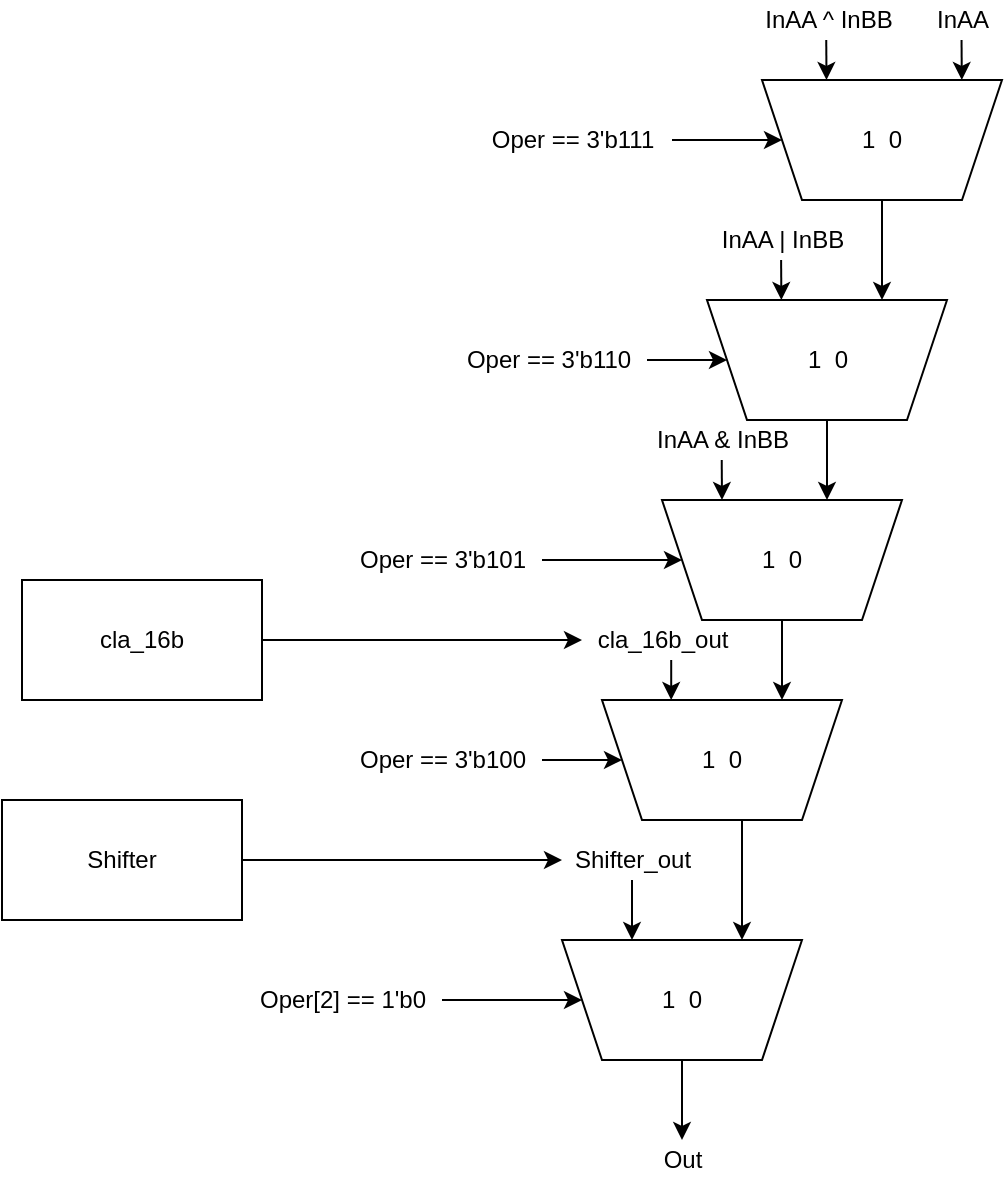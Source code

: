 <mxfile version="16.5.6" type="github">
  <diagram id="YD-U70I8awbXt-79FAHw" name="Page-1">
    <mxGraphModel dx="702" dy="1122" grid="1" gridSize="10" guides="1" tooltips="1" connect="1" arrows="1" fold="1" page="1" pageScale="1" pageWidth="1654" pageHeight="2336" math="0" shadow="0">
      <root>
        <mxCell id="0" />
        <mxCell id="1" parent="0" />
        <mxCell id="c6nmPjCU_6RG-IFTGdHf-1" value="1&lt;span style=&quot;white-space: pre&quot;&gt;	&lt;/span&gt;&lt;span style=&quot;white-space: pre&quot;&gt;	&lt;/span&gt;0" style="shape=trapezoid;perimeter=trapezoidPerimeter;whiteSpace=wrap;html=1;fixedSize=1;direction=west;" vertex="1" parent="1">
          <mxGeometry x="900" y="870" width="120" height="60" as="geometry" />
        </mxCell>
        <mxCell id="c6nmPjCU_6RG-IFTGdHf-3" value="" style="edgeStyle=orthogonalEdgeStyle;rounded=0;orthogonalLoop=1;jettySize=auto;html=1;" edge="1" parent="1" source="c6nmPjCU_6RG-IFTGdHf-2" target="c6nmPjCU_6RG-IFTGdHf-1">
          <mxGeometry relative="1" as="geometry" />
        </mxCell>
        <mxCell id="c6nmPjCU_6RG-IFTGdHf-2" value="Oper[2] == 1&#39;b0" style="text;html=1;align=center;verticalAlign=middle;resizable=0;points=[];autosize=1;strokeColor=none;fillColor=none;" vertex="1" parent="1">
          <mxGeometry x="740" y="890" width="100" height="20" as="geometry" />
        </mxCell>
        <mxCell id="c6nmPjCU_6RG-IFTGdHf-4" value="" style="endArrow=classic;html=1;rounded=0;exitX=0.5;exitY=0;exitDx=0;exitDy=0;" edge="1" parent="1" source="c6nmPjCU_6RG-IFTGdHf-1">
          <mxGeometry width="50" height="50" relative="1" as="geometry">
            <mxPoint x="950" y="1010" as="sourcePoint" />
            <mxPoint x="960" y="970" as="targetPoint" />
          </mxGeometry>
        </mxCell>
        <mxCell id="c6nmPjCU_6RG-IFTGdHf-15" value="" style="edgeStyle=orthogonalEdgeStyle;rounded=0;orthogonalLoop=1;jettySize=auto;html=1;entryX=0.25;entryY=1;entryDx=0;entryDy=0;" edge="1" parent="1" source="c6nmPjCU_6RG-IFTGdHf-5" target="c6nmPjCU_6RG-IFTGdHf-1">
          <mxGeometry relative="1" as="geometry">
            <Array as="points">
              <mxPoint x="990" y="840" />
              <mxPoint x="990" y="840" />
            </Array>
          </mxGeometry>
        </mxCell>
        <mxCell id="c6nmPjCU_6RG-IFTGdHf-5" value="1&lt;span style=&quot;white-space: pre&quot;&gt;	&lt;/span&gt;&lt;span style=&quot;white-space: pre&quot;&gt;	&lt;/span&gt;0" style="shape=trapezoid;perimeter=trapezoidPerimeter;whiteSpace=wrap;html=1;fixedSize=1;direction=west;" vertex="1" parent="1">
          <mxGeometry x="920" y="750" width="120" height="60" as="geometry" />
        </mxCell>
        <mxCell id="c6nmPjCU_6RG-IFTGdHf-7" value="" style="edgeStyle=orthogonalEdgeStyle;rounded=0;orthogonalLoop=1;jettySize=auto;html=1;" edge="1" parent="1" source="c6nmPjCU_6RG-IFTGdHf-6" target="c6nmPjCU_6RG-IFTGdHf-5">
          <mxGeometry relative="1" as="geometry" />
        </mxCell>
        <mxCell id="c6nmPjCU_6RG-IFTGdHf-6" value="Oper == 3&#39;b100" style="text;html=1;align=center;verticalAlign=middle;resizable=0;points=[];autosize=1;strokeColor=none;fillColor=none;" vertex="1" parent="1">
          <mxGeometry x="790" y="770" width="100" height="20" as="geometry" />
        </mxCell>
        <mxCell id="c6nmPjCU_6RG-IFTGdHf-8" value="1&lt;span style=&quot;white-space: pre&quot;&gt;	&lt;/span&gt;&lt;span style=&quot;white-space: pre&quot;&gt;	&lt;/span&gt;0" style="shape=trapezoid;perimeter=trapezoidPerimeter;whiteSpace=wrap;html=1;fixedSize=1;direction=west;" vertex="1" parent="1">
          <mxGeometry x="950" y="650" width="120" height="60" as="geometry" />
        </mxCell>
        <mxCell id="c6nmPjCU_6RG-IFTGdHf-9" value="" style="edgeStyle=orthogonalEdgeStyle;rounded=0;orthogonalLoop=1;jettySize=auto;html=1;" edge="1" parent="1" source="c6nmPjCU_6RG-IFTGdHf-10" target="c6nmPjCU_6RG-IFTGdHf-8">
          <mxGeometry relative="1" as="geometry" />
        </mxCell>
        <mxCell id="c6nmPjCU_6RG-IFTGdHf-10" value="Oper == 3&#39;b101" style="text;html=1;align=center;verticalAlign=middle;resizable=0;points=[];autosize=1;strokeColor=none;fillColor=none;" vertex="1" parent="1">
          <mxGeometry x="790" y="670" width="100" height="20" as="geometry" />
        </mxCell>
        <mxCell id="c6nmPjCU_6RG-IFTGdHf-11" value="" style="endArrow=classic;html=1;rounded=0;exitX=0.5;exitY=0;exitDx=0;exitDy=0;" edge="1" parent="1" source="c6nmPjCU_6RG-IFTGdHf-8">
          <mxGeometry width="50" height="50" relative="1" as="geometry">
            <mxPoint x="1000" y="790" as="sourcePoint" />
            <mxPoint x="1010" y="750" as="targetPoint" />
          </mxGeometry>
        </mxCell>
        <mxCell id="c6nmPjCU_6RG-IFTGdHf-19" value="" style="edgeStyle=orthogonalEdgeStyle;rounded=0;orthogonalLoop=1;jettySize=auto;html=1;" edge="1" parent="1" source="c6nmPjCU_6RG-IFTGdHf-12">
          <mxGeometry relative="1" as="geometry">
            <mxPoint x="1032.5" y="650" as="targetPoint" />
            <Array as="points">
              <mxPoint x="1032.5" y="640" />
              <mxPoint x="1032.5" y="640" />
            </Array>
          </mxGeometry>
        </mxCell>
        <mxCell id="c6nmPjCU_6RG-IFTGdHf-12" value="1&lt;span style=&quot;white-space: pre&quot;&gt;	&lt;/span&gt;&lt;span style=&quot;white-space: pre&quot;&gt;	&lt;/span&gt;0" style="shape=trapezoid;perimeter=trapezoidPerimeter;whiteSpace=wrap;html=1;fixedSize=1;direction=west;" vertex="1" parent="1">
          <mxGeometry x="972.5" y="550" width="120" height="60" as="geometry" />
        </mxCell>
        <mxCell id="c6nmPjCU_6RG-IFTGdHf-13" value="" style="edgeStyle=orthogonalEdgeStyle;rounded=0;orthogonalLoop=1;jettySize=auto;html=1;" edge="1" parent="1" source="c6nmPjCU_6RG-IFTGdHf-14" target="c6nmPjCU_6RG-IFTGdHf-12">
          <mxGeometry relative="1" as="geometry" />
        </mxCell>
        <mxCell id="c6nmPjCU_6RG-IFTGdHf-14" value="Oper == 3&#39;b110" style="text;html=1;align=center;verticalAlign=middle;resizable=0;points=[];autosize=1;strokeColor=none;fillColor=none;" vertex="1" parent="1">
          <mxGeometry x="842.5" y="570" width="100" height="20" as="geometry" />
        </mxCell>
        <mxCell id="c6nmPjCU_6RG-IFTGdHf-16" value="1&lt;span style=&quot;white-space: pre&quot;&gt;	&lt;/span&gt;&lt;span style=&quot;white-space: pre&quot;&gt;	&lt;/span&gt;0" style="shape=trapezoid;perimeter=trapezoidPerimeter;whiteSpace=wrap;html=1;fixedSize=1;direction=west;" vertex="1" parent="1">
          <mxGeometry x="1000" y="440" width="120" height="60" as="geometry" />
        </mxCell>
        <mxCell id="c6nmPjCU_6RG-IFTGdHf-17" value="" style="edgeStyle=orthogonalEdgeStyle;rounded=0;orthogonalLoop=1;jettySize=auto;html=1;" edge="1" parent="1" source="c6nmPjCU_6RG-IFTGdHf-18" target="c6nmPjCU_6RG-IFTGdHf-16">
          <mxGeometry relative="1" as="geometry" />
        </mxCell>
        <mxCell id="c6nmPjCU_6RG-IFTGdHf-18" value="Oper == 3&#39;b111" style="text;html=1;align=center;verticalAlign=middle;resizable=0;points=[];autosize=1;strokeColor=none;fillColor=none;" vertex="1" parent="1">
          <mxGeometry x="855" y="460" width="100" height="20" as="geometry" />
        </mxCell>
        <mxCell id="c6nmPjCU_6RG-IFTGdHf-21" value="" style="edgeStyle=orthogonalEdgeStyle;rounded=0;orthogonalLoop=1;jettySize=auto;html=1;entryX=0.25;entryY=1;entryDx=0;entryDy=0;" edge="1" parent="1" source="c6nmPjCU_6RG-IFTGdHf-20">
          <mxGeometry relative="1" as="geometry">
            <mxPoint x="935" y="870" as="targetPoint" />
          </mxGeometry>
        </mxCell>
        <mxCell id="c6nmPjCU_6RG-IFTGdHf-20" value="Shifter_out" style="text;html=1;align=center;verticalAlign=middle;resizable=0;points=[];autosize=1;strokeColor=none;fillColor=none;" vertex="1" parent="1">
          <mxGeometry x="900" y="820" width="70" height="20" as="geometry" />
        </mxCell>
        <mxCell id="c6nmPjCU_6RG-IFTGdHf-22" value="" style="edgeStyle=orthogonalEdgeStyle;rounded=0;orthogonalLoop=1;jettySize=auto;html=1;entryX=0.25;entryY=1;entryDx=0;entryDy=0;" edge="1" parent="1">
          <mxGeometry relative="1" as="geometry">
            <mxPoint x="954.6" y="750" as="targetPoint" />
            <mxPoint x="954.6" y="730" as="sourcePoint" />
          </mxGeometry>
        </mxCell>
        <mxCell id="c6nmPjCU_6RG-IFTGdHf-23" value="cla_16b_out" style="text;html=1;align=center;verticalAlign=middle;resizable=0;points=[];autosize=1;strokeColor=none;fillColor=none;" vertex="1" parent="1">
          <mxGeometry x="910" y="710" width="80" height="20" as="geometry" />
        </mxCell>
        <mxCell id="c6nmPjCU_6RG-IFTGdHf-24" value="InAA &amp;amp; InBB" style="text;html=1;align=center;verticalAlign=middle;resizable=0;points=[];autosize=1;strokeColor=none;fillColor=none;" vertex="1" parent="1">
          <mxGeometry x="940" y="610" width="80" height="20" as="geometry" />
        </mxCell>
        <mxCell id="c6nmPjCU_6RG-IFTGdHf-27" value="" style="edgeStyle=orthogonalEdgeStyle;rounded=0;orthogonalLoop=1;jettySize=auto;html=1;" edge="1" parent="1">
          <mxGeometry relative="1" as="geometry">
            <mxPoint x="1032.26" y="440" as="targetPoint" />
            <mxPoint x="1032.12" y="420" as="sourcePoint" />
          </mxGeometry>
        </mxCell>
        <mxCell id="c6nmPjCU_6RG-IFTGdHf-28" value="" style="edgeStyle=orthogonalEdgeStyle;rounded=0;orthogonalLoop=1;jettySize=auto;html=1;" edge="1" parent="1">
          <mxGeometry relative="1" as="geometry">
            <mxPoint x="980" y="650.0" as="targetPoint" />
            <mxPoint x="979.86" y="630.0" as="sourcePoint" />
          </mxGeometry>
        </mxCell>
        <mxCell id="c6nmPjCU_6RG-IFTGdHf-29" value="" style="edgeStyle=orthogonalEdgeStyle;rounded=0;orthogonalLoop=1;jettySize=auto;html=1;" edge="1" parent="1">
          <mxGeometry relative="1" as="geometry">
            <mxPoint x="1009.69" y="550.0" as="targetPoint" />
            <mxPoint x="1009.55" y="530.0" as="sourcePoint" />
          </mxGeometry>
        </mxCell>
        <mxCell id="c6nmPjCU_6RG-IFTGdHf-30" value="InAA | InBB" style="text;html=1;align=center;verticalAlign=middle;resizable=0;points=[];autosize=1;strokeColor=none;fillColor=none;" vertex="1" parent="1">
          <mxGeometry x="970" y="510" width="80" height="20" as="geometry" />
        </mxCell>
        <mxCell id="c6nmPjCU_6RG-IFTGdHf-31" value="InAA ^ InBB" style="text;html=1;align=center;verticalAlign=middle;resizable=0;points=[];autosize=1;strokeColor=none;fillColor=none;" vertex="1" parent="1">
          <mxGeometry x="992.5" y="400" width="80" height="20" as="geometry" />
        </mxCell>
        <mxCell id="c6nmPjCU_6RG-IFTGdHf-32" value="" style="edgeStyle=orthogonalEdgeStyle;rounded=0;orthogonalLoop=1;jettySize=auto;html=1;exitX=0.5;exitY=0;exitDx=0;exitDy=0;" edge="1" parent="1" source="c6nmPjCU_6RG-IFTGdHf-16">
          <mxGeometry relative="1" as="geometry">
            <mxPoint x="1060" y="503" as="sourcePoint" />
            <mxPoint x="1060" y="550" as="targetPoint" />
            <Array as="points" />
          </mxGeometry>
        </mxCell>
        <mxCell id="c6nmPjCU_6RG-IFTGdHf-33" value="InAA" style="text;html=1;align=center;verticalAlign=middle;resizable=0;points=[];autosize=1;strokeColor=none;fillColor=none;" vertex="1" parent="1">
          <mxGeometry x="1080" y="400" width="40" height="20" as="geometry" />
        </mxCell>
        <mxCell id="c6nmPjCU_6RG-IFTGdHf-35" value="" style="edgeStyle=orthogonalEdgeStyle;rounded=0;orthogonalLoop=1;jettySize=auto;html=1;" edge="1" parent="1">
          <mxGeometry relative="1" as="geometry">
            <mxPoint x="1099.91" y="440.0" as="targetPoint" />
            <mxPoint x="1099.77" y="420" as="sourcePoint" />
          </mxGeometry>
        </mxCell>
        <mxCell id="c6nmPjCU_6RG-IFTGdHf-36" value="Out" style="text;html=1;align=center;verticalAlign=middle;resizable=0;points=[];autosize=1;strokeColor=none;fillColor=none;" vertex="1" parent="1">
          <mxGeometry x="945" y="970" width="30" height="20" as="geometry" />
        </mxCell>
        <mxCell id="c6nmPjCU_6RG-IFTGdHf-37" value="Shifter" style="whiteSpace=wrap;html=1;" vertex="1" parent="1">
          <mxGeometry x="620" y="800" width="120" height="60" as="geometry" />
        </mxCell>
        <mxCell id="c6nmPjCU_6RG-IFTGdHf-38" value="" style="endArrow=classic;html=1;rounded=0;exitX=1;exitY=0.5;exitDx=0;exitDy=0;" edge="1" parent="1" source="c6nmPjCU_6RG-IFTGdHf-37" target="c6nmPjCU_6RG-IFTGdHf-20">
          <mxGeometry width="50" height="50" relative="1" as="geometry">
            <mxPoint x="780" y="870" as="sourcePoint" />
            <mxPoint x="830" y="820" as="targetPoint" />
          </mxGeometry>
        </mxCell>
        <mxCell id="c6nmPjCU_6RG-IFTGdHf-39" value="cla_16b" style="whiteSpace=wrap;html=1;" vertex="1" parent="1">
          <mxGeometry x="630" y="690" width="120" height="60" as="geometry" />
        </mxCell>
        <mxCell id="c6nmPjCU_6RG-IFTGdHf-40" value="" style="endArrow=classic;html=1;rounded=0;exitX=1;exitY=0.5;exitDx=0;exitDy=0;" edge="1" parent="1" source="c6nmPjCU_6RG-IFTGdHf-39">
          <mxGeometry width="50" height="50" relative="1" as="geometry">
            <mxPoint x="790" y="760" as="sourcePoint" />
            <mxPoint x="910" y="720" as="targetPoint" />
          </mxGeometry>
        </mxCell>
      </root>
    </mxGraphModel>
  </diagram>
</mxfile>
